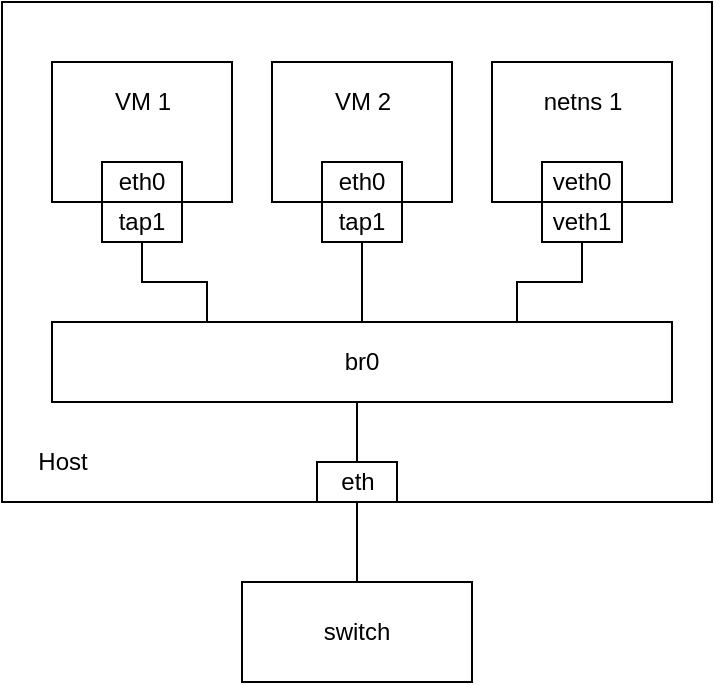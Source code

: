<mxfile version="13.1.14" type="device"><diagram id="7U26s6v2oyI_hiLWyVBy" name="Page-1"><mxGraphModel dx="1426" dy="758" grid="1" gridSize="10" guides="1" tooltips="1" connect="1" arrows="1" fold="1" page="1" pageScale="1" pageWidth="850" pageHeight="1100" math="0" shadow="0"><root><mxCell id="0"/><mxCell id="1" parent="0"/><mxCell id="3jdmNNu2HWNOzYgyyhGM-11" value="" style="rounded=0;whiteSpace=wrap;html=1;fillColor=#FFFFFF;" vertex="1" parent="1"><mxGeometry x="145" y="170" width="355" height="250" as="geometry"/></mxCell><mxCell id="3jdmNNu2HWNOzYgyyhGM-2" value="" style="rounded=0;whiteSpace=wrap;html=1;fillColor=#FFFFFF;" vertex="1" parent="1"><mxGeometry x="170" y="200" width="90" height="70" as="geometry"/></mxCell><mxCell id="3jdmNNu2HWNOzYgyyhGM-72" style="endArrow=none;edgeStyle=orthogonalEdgeStyle;rounded=0;orthogonalLoop=1;jettySize=auto;html=1;exitX=0.5;exitY=1;exitDx=0;exitDy=0;entryX=0.5;entryY=0;entryDx=0;entryDy=0;" edge="1" parent="1" source="3jdmNNu2HWNOzYgyyhGM-9" target="3jdmNNu2HWNOzYgyyhGM-16"><mxGeometry relative="1" as="geometry"/></mxCell><mxCell id="3jdmNNu2HWNOzYgyyhGM-9" value="br0" style="rounded=0;whiteSpace=wrap;html=1;fillColor=#FFFFFF;" vertex="1" parent="1"><mxGeometry x="170" y="330" width="310" height="40" as="geometry"/></mxCell><mxCell id="3jdmNNu2HWNOzYgyyhGM-13" value="switch" style="rounded=0;whiteSpace=wrap;html=1;fillColor=#FFFFFF;" vertex="1" parent="1"><mxGeometry x="265" y="460" width="115" height="50" as="geometry"/></mxCell><mxCell id="3jdmNNu2HWNOzYgyyhGM-73" style="endArrow=none;edgeStyle=orthogonalEdgeStyle;rounded=0;orthogonalLoop=1;jettySize=auto;html=1;exitX=0.5;exitY=1;exitDx=0;exitDy=0;entryX=0.5;entryY=0;entryDx=0;entryDy=0;" edge="1" parent="1" source="3jdmNNu2HWNOzYgyyhGM-16" target="3jdmNNu2HWNOzYgyyhGM-13"><mxGeometry relative="1" as="geometry"/></mxCell><mxCell id="3jdmNNu2HWNOzYgyyhGM-16" value="eth" style="rounded=0;whiteSpace=wrap;html=1;fillColor=#FFFFFF;" vertex="1" parent="1"><mxGeometry x="302.5" y="400" width="40" height="20" as="geometry"/></mxCell><mxCell id="3jdmNNu2HWNOzYgyyhGM-17" value="eth0" style="rounded=0;whiteSpace=wrap;html=1;fillColor=#FFFFFF;" vertex="1" parent="1"><mxGeometry x="195" y="250" width="40" height="20" as="geometry"/></mxCell><mxCell id="3jdmNNu2HWNOzYgyyhGM-69" style="endArrow=none;edgeStyle=orthogonalEdgeStyle;rounded=0;orthogonalLoop=1;jettySize=auto;html=1;exitX=0.5;exitY=1;exitDx=0;exitDy=0;entryX=0.25;entryY=0;entryDx=0;entryDy=0;" edge="1" parent="1" source="3jdmNNu2HWNOzYgyyhGM-18" target="3jdmNNu2HWNOzYgyyhGM-9"><mxGeometry relative="1" as="geometry"/></mxCell><mxCell id="3jdmNNu2HWNOzYgyyhGM-18" value="tap1" style="rounded=0;whiteSpace=wrap;html=1;fillColor=#FFFFFF;" vertex="1" parent="1"><mxGeometry x="195" y="270" width="40" height="20" as="geometry"/></mxCell><mxCell id="3jdmNNu2HWNOzYgyyhGM-19" value="VM 1" style="text;html=1;align=center;verticalAlign=middle;resizable=0;points=[];autosize=1;" vertex="1" parent="1"><mxGeometry x="195" y="210" width="40" height="20" as="geometry"/></mxCell><mxCell id="3jdmNNu2HWNOzYgyyhGM-20" value="" style="rounded=0;whiteSpace=wrap;html=1;fillColor=#FFFFFF;" vertex="1" parent="1"><mxGeometry x="280" y="200" width="90" height="70" as="geometry"/></mxCell><mxCell id="3jdmNNu2HWNOzYgyyhGM-21" value="eth0" style="rounded=0;whiteSpace=wrap;html=1;fillColor=#FFFFFF;" vertex="1" parent="1"><mxGeometry x="305" y="250" width="40" height="20" as="geometry"/></mxCell><mxCell id="3jdmNNu2HWNOzYgyyhGM-70" style="endArrow=none;edgeStyle=orthogonalEdgeStyle;rounded=0;orthogonalLoop=1;jettySize=auto;html=1;exitX=0.5;exitY=1;exitDx=0;exitDy=0;" edge="1" parent="1" source="3jdmNNu2HWNOzYgyyhGM-22" target="3jdmNNu2HWNOzYgyyhGM-9"><mxGeometry relative="1" as="geometry"/></mxCell><mxCell id="3jdmNNu2HWNOzYgyyhGM-22" value="tap1" style="rounded=0;whiteSpace=wrap;html=1;fillColor=#FFFFFF;" vertex="1" parent="1"><mxGeometry x="305" y="270" width="40" height="20" as="geometry"/></mxCell><mxCell id="3jdmNNu2HWNOzYgyyhGM-23" value="VM 2" style="text;html=1;align=center;verticalAlign=middle;resizable=0;points=[];autosize=1;" vertex="1" parent="1"><mxGeometry x="305" y="210" width="40" height="20" as="geometry"/></mxCell><mxCell id="3jdmNNu2HWNOzYgyyhGM-24" value="" style="rounded=0;whiteSpace=wrap;html=1;fillColor=#FFFFFF;" vertex="1" parent="1"><mxGeometry x="390" y="200" width="90" height="70" as="geometry"/></mxCell><mxCell id="3jdmNNu2HWNOzYgyyhGM-25" value="veth0" style="rounded=0;whiteSpace=wrap;html=1;fillColor=#FFFFFF;" vertex="1" parent="1"><mxGeometry x="415" y="250" width="40" height="20" as="geometry"/></mxCell><mxCell id="3jdmNNu2HWNOzYgyyhGM-71" style="endArrow=none;edgeStyle=orthogonalEdgeStyle;rounded=0;orthogonalLoop=1;jettySize=auto;html=1;exitX=0.5;exitY=1;exitDx=0;exitDy=0;entryX=0.75;entryY=0;entryDx=0;entryDy=0;" edge="1" parent="1" source="3jdmNNu2HWNOzYgyyhGM-26" target="3jdmNNu2HWNOzYgyyhGM-9"><mxGeometry relative="1" as="geometry"/></mxCell><mxCell id="3jdmNNu2HWNOzYgyyhGM-26" value="veth1" style="rounded=0;whiteSpace=wrap;html=1;fillColor=#FFFFFF;" vertex="1" parent="1"><mxGeometry x="415" y="270" width="40" height="20" as="geometry"/></mxCell><mxCell id="3jdmNNu2HWNOzYgyyhGM-27" value="netns 1" style="text;html=1;align=center;verticalAlign=middle;resizable=0;points=[];autosize=1;" vertex="1" parent="1"><mxGeometry x="410" y="210" width="50" height="20" as="geometry"/></mxCell><mxCell id="3jdmNNu2HWNOzYgyyhGM-28" value="Host" style="text;html=1;align=center;verticalAlign=middle;resizable=0;points=[];autosize=1;" vertex="1" parent="1"><mxGeometry x="155" y="390" width="40" height="20" as="geometry"/></mxCell></root></mxGraphModel></diagram></mxfile>